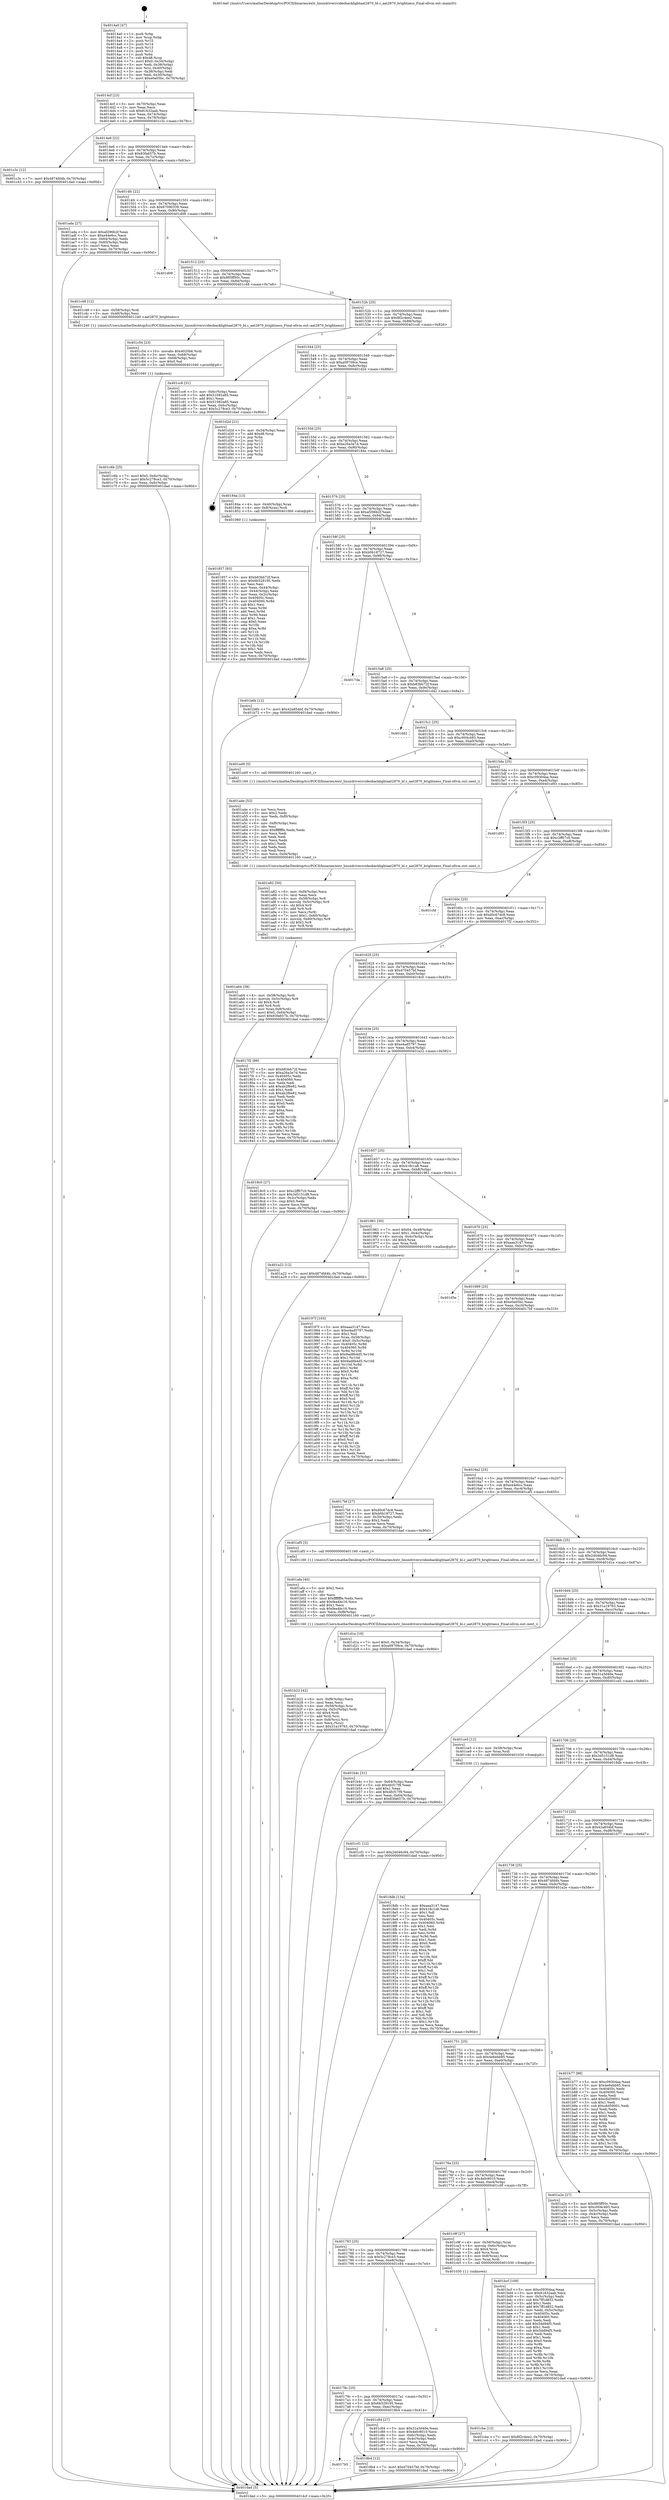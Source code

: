 digraph "0x4014a0" {
  label = "0x4014a0 (/mnt/c/Users/mathe/Desktop/tcc/POCII/binaries/extr_linuxdriversvideobacklightaat2870_bl.c_aat2870_brightness_Final-ollvm.out::main(0))"
  labelloc = "t"
  node[shape=record]

  Entry [label="",width=0.3,height=0.3,shape=circle,fillcolor=black,style=filled]
  "0x4014cf" [label="{
     0x4014cf [23]\l
     | [instrs]\l
     &nbsp;&nbsp;0x4014cf \<+3\>: mov -0x70(%rbp),%eax\l
     &nbsp;&nbsp;0x4014d2 \<+2\>: mov %eax,%ecx\l
     &nbsp;&nbsp;0x4014d4 \<+6\>: sub $0x81632aab,%ecx\l
     &nbsp;&nbsp;0x4014da \<+3\>: mov %eax,-0x74(%rbp)\l
     &nbsp;&nbsp;0x4014dd \<+3\>: mov %ecx,-0x78(%rbp)\l
     &nbsp;&nbsp;0x4014e0 \<+6\>: je 0000000000401c3c \<main+0x79c\>\l
  }"]
  "0x401c3c" [label="{
     0x401c3c [12]\l
     | [instrs]\l
     &nbsp;&nbsp;0x401c3c \<+7\>: movl $0x4874fd4b,-0x70(%rbp)\l
     &nbsp;&nbsp;0x401c43 \<+5\>: jmp 0000000000401dad \<main+0x90d\>\l
  }"]
  "0x4014e6" [label="{
     0x4014e6 [22]\l
     | [instrs]\l
     &nbsp;&nbsp;0x4014e6 \<+5\>: jmp 00000000004014eb \<main+0x4b\>\l
     &nbsp;&nbsp;0x4014eb \<+3\>: mov -0x74(%rbp),%eax\l
     &nbsp;&nbsp;0x4014ee \<+5\>: sub $0x83fa657b,%eax\l
     &nbsp;&nbsp;0x4014f3 \<+3\>: mov %eax,-0x7c(%rbp)\l
     &nbsp;&nbsp;0x4014f6 \<+6\>: je 0000000000401ada \<main+0x63a\>\l
  }"]
  Exit [label="",width=0.3,height=0.3,shape=circle,fillcolor=black,style=filled,peripheries=2]
  "0x401ada" [label="{
     0x401ada [27]\l
     | [instrs]\l
     &nbsp;&nbsp;0x401ada \<+5\>: mov $0xaf296b2f,%eax\l
     &nbsp;&nbsp;0x401adf \<+5\>: mov $0xe44e6cc,%ecx\l
     &nbsp;&nbsp;0x401ae4 \<+3\>: mov -0x64(%rbp),%edx\l
     &nbsp;&nbsp;0x401ae7 \<+3\>: cmp -0x60(%rbp),%edx\l
     &nbsp;&nbsp;0x401aea \<+3\>: cmovl %ecx,%eax\l
     &nbsp;&nbsp;0x401aed \<+3\>: mov %eax,-0x70(%rbp)\l
     &nbsp;&nbsp;0x401af0 \<+5\>: jmp 0000000000401dad \<main+0x90d\>\l
  }"]
  "0x4014fc" [label="{
     0x4014fc [22]\l
     | [instrs]\l
     &nbsp;&nbsp;0x4014fc \<+5\>: jmp 0000000000401501 \<main+0x61\>\l
     &nbsp;&nbsp;0x401501 \<+3\>: mov -0x74(%rbp),%eax\l
     &nbsp;&nbsp;0x401504 \<+5\>: sub $0x87090339,%eax\l
     &nbsp;&nbsp;0x401509 \<+3\>: mov %eax,-0x80(%rbp)\l
     &nbsp;&nbsp;0x40150c \<+6\>: je 0000000000401d09 \<main+0x869\>\l
  }"]
  "0x401cf1" [label="{
     0x401cf1 [12]\l
     | [instrs]\l
     &nbsp;&nbsp;0x401cf1 \<+7\>: movl $0x24046c94,-0x70(%rbp)\l
     &nbsp;&nbsp;0x401cf8 \<+5\>: jmp 0000000000401dad \<main+0x90d\>\l
  }"]
  "0x401d09" [label="{
     0x401d09\l
  }", style=dashed]
  "0x401512" [label="{
     0x401512 [25]\l
     | [instrs]\l
     &nbsp;&nbsp;0x401512 \<+5\>: jmp 0000000000401517 \<main+0x77\>\l
     &nbsp;&nbsp;0x401517 \<+3\>: mov -0x74(%rbp),%eax\l
     &nbsp;&nbsp;0x40151a \<+5\>: sub $0x885ff50c,%eax\l
     &nbsp;&nbsp;0x40151f \<+6\>: mov %eax,-0x84(%rbp)\l
     &nbsp;&nbsp;0x401525 \<+6\>: je 0000000000401c48 \<main+0x7a8\>\l
  }"]
  "0x401cba" [label="{
     0x401cba [12]\l
     | [instrs]\l
     &nbsp;&nbsp;0x401cba \<+7\>: movl $0x8f2c4ee2,-0x70(%rbp)\l
     &nbsp;&nbsp;0x401cc1 \<+5\>: jmp 0000000000401dad \<main+0x90d\>\l
  }"]
  "0x401c48" [label="{
     0x401c48 [12]\l
     | [instrs]\l
     &nbsp;&nbsp;0x401c48 \<+4\>: mov -0x58(%rbp),%rdi\l
     &nbsp;&nbsp;0x401c4c \<+3\>: mov -0x48(%rbp),%esi\l
     &nbsp;&nbsp;0x401c4f \<+5\>: call 0000000000401240 \<aat2870_brightness\>\l
     | [calls]\l
     &nbsp;&nbsp;0x401240 \{1\} (/mnt/c/Users/mathe/Desktop/tcc/POCII/binaries/extr_linuxdriversvideobacklightaat2870_bl.c_aat2870_brightness_Final-ollvm.out::aat2870_brightness)\l
  }"]
  "0x40152b" [label="{
     0x40152b [25]\l
     | [instrs]\l
     &nbsp;&nbsp;0x40152b \<+5\>: jmp 0000000000401530 \<main+0x90\>\l
     &nbsp;&nbsp;0x401530 \<+3\>: mov -0x74(%rbp),%eax\l
     &nbsp;&nbsp;0x401533 \<+5\>: sub $0x8f2c4ee2,%eax\l
     &nbsp;&nbsp;0x401538 \<+6\>: mov %eax,-0x88(%rbp)\l
     &nbsp;&nbsp;0x40153e \<+6\>: je 0000000000401cc6 \<main+0x826\>\l
  }"]
  "0x401c6b" [label="{
     0x401c6b [25]\l
     | [instrs]\l
     &nbsp;&nbsp;0x401c6b \<+7\>: movl $0x0,-0x6c(%rbp)\l
     &nbsp;&nbsp;0x401c72 \<+7\>: movl $0x5c278ce3,-0x70(%rbp)\l
     &nbsp;&nbsp;0x401c79 \<+6\>: mov %eax,-0xfc(%rbp)\l
     &nbsp;&nbsp;0x401c7f \<+5\>: jmp 0000000000401dad \<main+0x90d\>\l
  }"]
  "0x401cc6" [label="{
     0x401cc6 [31]\l
     | [instrs]\l
     &nbsp;&nbsp;0x401cc6 \<+3\>: mov -0x6c(%rbp),%eax\l
     &nbsp;&nbsp;0x401cc9 \<+5\>: add $0x51082a85,%eax\l
     &nbsp;&nbsp;0x401cce \<+3\>: add $0x1,%eax\l
     &nbsp;&nbsp;0x401cd1 \<+5\>: sub $0x51082a85,%eax\l
     &nbsp;&nbsp;0x401cd6 \<+3\>: mov %eax,-0x6c(%rbp)\l
     &nbsp;&nbsp;0x401cd9 \<+7\>: movl $0x5c278ce3,-0x70(%rbp)\l
     &nbsp;&nbsp;0x401ce0 \<+5\>: jmp 0000000000401dad \<main+0x90d\>\l
  }"]
  "0x401544" [label="{
     0x401544 [25]\l
     | [instrs]\l
     &nbsp;&nbsp;0x401544 \<+5\>: jmp 0000000000401549 \<main+0xa9\>\l
     &nbsp;&nbsp;0x401549 \<+3\>: mov -0x74(%rbp),%eax\l
     &nbsp;&nbsp;0x40154c \<+5\>: sub $0xa09709ce,%eax\l
     &nbsp;&nbsp;0x401551 \<+6\>: mov %eax,-0x8c(%rbp)\l
     &nbsp;&nbsp;0x401557 \<+6\>: je 0000000000401d2d \<main+0x88d\>\l
  }"]
  "0x401c54" [label="{
     0x401c54 [23]\l
     | [instrs]\l
     &nbsp;&nbsp;0x401c54 \<+10\>: movabs $0x4020b6,%rdi\l
     &nbsp;&nbsp;0x401c5e \<+3\>: mov %eax,-0x68(%rbp)\l
     &nbsp;&nbsp;0x401c61 \<+3\>: mov -0x68(%rbp),%esi\l
     &nbsp;&nbsp;0x401c64 \<+2\>: mov $0x0,%al\l
     &nbsp;&nbsp;0x401c66 \<+5\>: call 0000000000401040 \<printf@plt\>\l
     | [calls]\l
     &nbsp;&nbsp;0x401040 \{1\} (unknown)\l
  }"]
  "0x401d2d" [label="{
     0x401d2d [21]\l
     | [instrs]\l
     &nbsp;&nbsp;0x401d2d \<+3\>: mov -0x34(%rbp),%eax\l
     &nbsp;&nbsp;0x401d30 \<+7\>: add $0xd8,%rsp\l
     &nbsp;&nbsp;0x401d37 \<+1\>: pop %rbx\l
     &nbsp;&nbsp;0x401d38 \<+2\>: pop %r12\l
     &nbsp;&nbsp;0x401d3a \<+2\>: pop %r13\l
     &nbsp;&nbsp;0x401d3c \<+2\>: pop %r14\l
     &nbsp;&nbsp;0x401d3e \<+2\>: pop %r15\l
     &nbsp;&nbsp;0x401d40 \<+1\>: pop %rbp\l
     &nbsp;&nbsp;0x401d41 \<+1\>: ret\l
  }"]
  "0x40155d" [label="{
     0x40155d [25]\l
     | [instrs]\l
     &nbsp;&nbsp;0x40155d \<+5\>: jmp 0000000000401562 \<main+0xc2\>\l
     &nbsp;&nbsp;0x401562 \<+3\>: mov -0x74(%rbp),%eax\l
     &nbsp;&nbsp;0x401565 \<+5\>: sub $0xa26a3e7d,%eax\l
     &nbsp;&nbsp;0x40156a \<+6\>: mov %eax,-0x90(%rbp)\l
     &nbsp;&nbsp;0x401570 \<+6\>: je 000000000040184a \<main+0x3aa\>\l
  }"]
  "0x401b22" [label="{
     0x401b22 [42]\l
     | [instrs]\l
     &nbsp;&nbsp;0x401b22 \<+6\>: mov -0xf8(%rbp),%ecx\l
     &nbsp;&nbsp;0x401b28 \<+3\>: imul %eax,%ecx\l
     &nbsp;&nbsp;0x401b2b \<+4\>: mov -0x58(%rbp),%rsi\l
     &nbsp;&nbsp;0x401b2f \<+4\>: movslq -0x5c(%rbp),%rdi\l
     &nbsp;&nbsp;0x401b33 \<+4\>: shl $0x4,%rdi\l
     &nbsp;&nbsp;0x401b37 \<+3\>: add %rdi,%rsi\l
     &nbsp;&nbsp;0x401b3a \<+4\>: mov 0x8(%rsi),%rsi\l
     &nbsp;&nbsp;0x401b3e \<+2\>: mov %ecx,(%rsi)\l
     &nbsp;&nbsp;0x401b40 \<+7\>: movl $0x31a19763,-0x70(%rbp)\l
     &nbsp;&nbsp;0x401b47 \<+5\>: jmp 0000000000401dad \<main+0x90d\>\l
  }"]
  "0x40184a" [label="{
     0x40184a [13]\l
     | [instrs]\l
     &nbsp;&nbsp;0x40184a \<+4\>: mov -0x40(%rbp),%rax\l
     &nbsp;&nbsp;0x40184e \<+4\>: mov 0x8(%rax),%rdi\l
     &nbsp;&nbsp;0x401852 \<+5\>: call 0000000000401060 \<atoi@plt\>\l
     | [calls]\l
     &nbsp;&nbsp;0x401060 \{1\} (unknown)\l
  }"]
  "0x401576" [label="{
     0x401576 [25]\l
     | [instrs]\l
     &nbsp;&nbsp;0x401576 \<+5\>: jmp 000000000040157b \<main+0xdb\>\l
     &nbsp;&nbsp;0x40157b \<+3\>: mov -0x74(%rbp),%eax\l
     &nbsp;&nbsp;0x40157e \<+5\>: sub $0xaf296b2f,%eax\l
     &nbsp;&nbsp;0x401583 \<+6\>: mov %eax,-0x94(%rbp)\l
     &nbsp;&nbsp;0x401589 \<+6\>: je 0000000000401b6b \<main+0x6cb\>\l
  }"]
  "0x401afa" [label="{
     0x401afa [40]\l
     | [instrs]\l
     &nbsp;&nbsp;0x401afa \<+5\>: mov $0x2,%ecx\l
     &nbsp;&nbsp;0x401aff \<+1\>: cltd\l
     &nbsp;&nbsp;0x401b00 \<+2\>: idiv %ecx\l
     &nbsp;&nbsp;0x401b02 \<+6\>: imul $0xfffffffe,%edx,%ecx\l
     &nbsp;&nbsp;0x401b08 \<+6\>: add $0xfea4bc16,%ecx\l
     &nbsp;&nbsp;0x401b0e \<+3\>: add $0x1,%ecx\l
     &nbsp;&nbsp;0x401b11 \<+6\>: sub $0xfea4bc16,%ecx\l
     &nbsp;&nbsp;0x401b17 \<+6\>: mov %ecx,-0xf8(%rbp)\l
     &nbsp;&nbsp;0x401b1d \<+5\>: call 0000000000401160 \<next_i\>\l
     | [calls]\l
     &nbsp;&nbsp;0x401160 \{1\} (/mnt/c/Users/mathe/Desktop/tcc/POCII/binaries/extr_linuxdriversvideobacklightaat2870_bl.c_aat2870_brightness_Final-ollvm.out::next_i)\l
  }"]
  "0x401b6b" [label="{
     0x401b6b [12]\l
     | [instrs]\l
     &nbsp;&nbsp;0x401b6b \<+7\>: movl $0x42a854bf,-0x70(%rbp)\l
     &nbsp;&nbsp;0x401b72 \<+5\>: jmp 0000000000401dad \<main+0x90d\>\l
  }"]
  "0x40158f" [label="{
     0x40158f [25]\l
     | [instrs]\l
     &nbsp;&nbsp;0x40158f \<+5\>: jmp 0000000000401594 \<main+0xf4\>\l
     &nbsp;&nbsp;0x401594 \<+3\>: mov -0x74(%rbp),%eax\l
     &nbsp;&nbsp;0x401597 \<+5\>: sub $0xb0b18727,%eax\l
     &nbsp;&nbsp;0x40159c \<+6\>: mov %eax,-0x98(%rbp)\l
     &nbsp;&nbsp;0x4015a2 \<+6\>: je 00000000004017da \<main+0x33a\>\l
  }"]
  "0x401ab4" [label="{
     0x401ab4 [38]\l
     | [instrs]\l
     &nbsp;&nbsp;0x401ab4 \<+4\>: mov -0x58(%rbp),%rdi\l
     &nbsp;&nbsp;0x401ab8 \<+4\>: movslq -0x5c(%rbp),%r8\l
     &nbsp;&nbsp;0x401abc \<+4\>: shl $0x4,%r8\l
     &nbsp;&nbsp;0x401ac0 \<+3\>: add %r8,%rdi\l
     &nbsp;&nbsp;0x401ac3 \<+4\>: mov %rax,0x8(%rdi)\l
     &nbsp;&nbsp;0x401ac7 \<+7\>: movl $0x0,-0x64(%rbp)\l
     &nbsp;&nbsp;0x401ace \<+7\>: movl $0x83fa657b,-0x70(%rbp)\l
     &nbsp;&nbsp;0x401ad5 \<+5\>: jmp 0000000000401dad \<main+0x90d\>\l
  }"]
  "0x4017da" [label="{
     0x4017da\l
  }", style=dashed]
  "0x4015a8" [label="{
     0x4015a8 [25]\l
     | [instrs]\l
     &nbsp;&nbsp;0x4015a8 \<+5\>: jmp 00000000004015ad \<main+0x10d\>\l
     &nbsp;&nbsp;0x4015ad \<+3\>: mov -0x74(%rbp),%eax\l
     &nbsp;&nbsp;0x4015b0 \<+5\>: sub $0xb83bb72f,%eax\l
     &nbsp;&nbsp;0x4015b5 \<+6\>: mov %eax,-0x9c(%rbp)\l
     &nbsp;&nbsp;0x4015bb \<+6\>: je 0000000000401d42 \<main+0x8a2\>\l
  }"]
  "0x401a82" [label="{
     0x401a82 [50]\l
     | [instrs]\l
     &nbsp;&nbsp;0x401a82 \<+6\>: mov -0xf4(%rbp),%ecx\l
     &nbsp;&nbsp;0x401a88 \<+3\>: imul %eax,%ecx\l
     &nbsp;&nbsp;0x401a8b \<+4\>: mov -0x58(%rbp),%r8\l
     &nbsp;&nbsp;0x401a8f \<+4\>: movslq -0x5c(%rbp),%r9\l
     &nbsp;&nbsp;0x401a93 \<+4\>: shl $0x4,%r9\l
     &nbsp;&nbsp;0x401a97 \<+3\>: add %r9,%r8\l
     &nbsp;&nbsp;0x401a9a \<+3\>: mov %ecx,(%r8)\l
     &nbsp;&nbsp;0x401a9d \<+7\>: movl $0x1,-0x60(%rbp)\l
     &nbsp;&nbsp;0x401aa4 \<+4\>: movslq -0x60(%rbp),%r8\l
     &nbsp;&nbsp;0x401aa8 \<+4\>: shl $0x2,%r8\l
     &nbsp;&nbsp;0x401aac \<+3\>: mov %r8,%rdi\l
     &nbsp;&nbsp;0x401aaf \<+5\>: call 0000000000401050 \<malloc@plt\>\l
     | [calls]\l
     &nbsp;&nbsp;0x401050 \{1\} (unknown)\l
  }"]
  "0x401d42" [label="{
     0x401d42\l
  }", style=dashed]
  "0x4015c1" [label="{
     0x4015c1 [25]\l
     | [instrs]\l
     &nbsp;&nbsp;0x4015c1 \<+5\>: jmp 00000000004015c6 \<main+0x126\>\l
     &nbsp;&nbsp;0x4015c6 \<+3\>: mov -0x74(%rbp),%eax\l
     &nbsp;&nbsp;0x4015c9 \<+5\>: sub $0xc004c493,%eax\l
     &nbsp;&nbsp;0x4015ce \<+6\>: mov %eax,-0xa0(%rbp)\l
     &nbsp;&nbsp;0x4015d4 \<+6\>: je 0000000000401a49 \<main+0x5a9\>\l
  }"]
  "0x401a4e" [label="{
     0x401a4e [52]\l
     | [instrs]\l
     &nbsp;&nbsp;0x401a4e \<+2\>: xor %ecx,%ecx\l
     &nbsp;&nbsp;0x401a50 \<+5\>: mov $0x2,%edx\l
     &nbsp;&nbsp;0x401a55 \<+6\>: mov %edx,-0xf0(%rbp)\l
     &nbsp;&nbsp;0x401a5b \<+1\>: cltd\l
     &nbsp;&nbsp;0x401a5c \<+6\>: mov -0xf0(%rbp),%esi\l
     &nbsp;&nbsp;0x401a62 \<+2\>: idiv %esi\l
     &nbsp;&nbsp;0x401a64 \<+6\>: imul $0xfffffffe,%edx,%edx\l
     &nbsp;&nbsp;0x401a6a \<+2\>: mov %ecx,%edi\l
     &nbsp;&nbsp;0x401a6c \<+2\>: sub %edx,%edi\l
     &nbsp;&nbsp;0x401a6e \<+2\>: mov %ecx,%edx\l
     &nbsp;&nbsp;0x401a70 \<+3\>: sub $0x1,%edx\l
     &nbsp;&nbsp;0x401a73 \<+2\>: add %edx,%edi\l
     &nbsp;&nbsp;0x401a75 \<+2\>: sub %edi,%ecx\l
     &nbsp;&nbsp;0x401a77 \<+6\>: mov %ecx,-0xf4(%rbp)\l
     &nbsp;&nbsp;0x401a7d \<+5\>: call 0000000000401160 \<next_i\>\l
     | [calls]\l
     &nbsp;&nbsp;0x401160 \{1\} (/mnt/c/Users/mathe/Desktop/tcc/POCII/binaries/extr_linuxdriversvideobacklightaat2870_bl.c_aat2870_brightness_Final-ollvm.out::next_i)\l
  }"]
  "0x401a49" [label="{
     0x401a49 [5]\l
     | [instrs]\l
     &nbsp;&nbsp;0x401a49 \<+5\>: call 0000000000401160 \<next_i\>\l
     | [calls]\l
     &nbsp;&nbsp;0x401160 \{1\} (/mnt/c/Users/mathe/Desktop/tcc/POCII/binaries/extr_linuxdriversvideobacklightaat2870_bl.c_aat2870_brightness_Final-ollvm.out::next_i)\l
  }"]
  "0x4015da" [label="{
     0x4015da [25]\l
     | [instrs]\l
     &nbsp;&nbsp;0x4015da \<+5\>: jmp 00000000004015df \<main+0x13f\>\l
     &nbsp;&nbsp;0x4015df \<+3\>: mov -0x74(%rbp),%eax\l
     &nbsp;&nbsp;0x4015e2 \<+5\>: sub $0xc09304aa,%eax\l
     &nbsp;&nbsp;0x4015e7 \<+6\>: mov %eax,-0xa4(%rbp)\l
     &nbsp;&nbsp;0x4015ed \<+6\>: je 0000000000401d93 \<main+0x8f3\>\l
  }"]
  "0x40197f" [label="{
     0x40197f [163]\l
     | [instrs]\l
     &nbsp;&nbsp;0x40197f \<+5\>: mov $0xaaa3147,%ecx\l
     &nbsp;&nbsp;0x401984 \<+5\>: mov $0xe4ad5797,%edx\l
     &nbsp;&nbsp;0x401989 \<+3\>: mov $0x1,%sil\l
     &nbsp;&nbsp;0x40198c \<+4\>: mov %rax,-0x58(%rbp)\l
     &nbsp;&nbsp;0x401990 \<+7\>: movl $0x0,-0x5c(%rbp)\l
     &nbsp;&nbsp;0x401997 \<+8\>: mov 0x40405c,%r8d\l
     &nbsp;&nbsp;0x40199f \<+8\>: mov 0x404060,%r9d\l
     &nbsp;&nbsp;0x4019a7 \<+3\>: mov %r8d,%r10d\l
     &nbsp;&nbsp;0x4019aa \<+7\>: sub $0x9ad8b4d5,%r10d\l
     &nbsp;&nbsp;0x4019b1 \<+4\>: sub $0x1,%r10d\l
     &nbsp;&nbsp;0x4019b5 \<+7\>: add $0x9ad8b4d5,%r10d\l
     &nbsp;&nbsp;0x4019bc \<+4\>: imul %r10d,%r8d\l
     &nbsp;&nbsp;0x4019c0 \<+4\>: and $0x1,%r8d\l
     &nbsp;&nbsp;0x4019c4 \<+4\>: cmp $0x0,%r8d\l
     &nbsp;&nbsp;0x4019c8 \<+4\>: sete %r11b\l
     &nbsp;&nbsp;0x4019cc \<+4\>: cmp $0xa,%r9d\l
     &nbsp;&nbsp;0x4019d0 \<+3\>: setl %bl\l
     &nbsp;&nbsp;0x4019d3 \<+3\>: mov %r11b,%r14b\l
     &nbsp;&nbsp;0x4019d6 \<+4\>: xor $0xff,%r14b\l
     &nbsp;&nbsp;0x4019da \<+3\>: mov %bl,%r15b\l
     &nbsp;&nbsp;0x4019dd \<+4\>: xor $0xff,%r15b\l
     &nbsp;&nbsp;0x4019e1 \<+4\>: xor $0x0,%sil\l
     &nbsp;&nbsp;0x4019e5 \<+3\>: mov %r14b,%r12b\l
     &nbsp;&nbsp;0x4019e8 \<+4\>: and $0x0,%r12b\l
     &nbsp;&nbsp;0x4019ec \<+3\>: and %sil,%r11b\l
     &nbsp;&nbsp;0x4019ef \<+3\>: mov %r15b,%r13b\l
     &nbsp;&nbsp;0x4019f2 \<+4\>: and $0x0,%r13b\l
     &nbsp;&nbsp;0x4019f6 \<+3\>: and %sil,%bl\l
     &nbsp;&nbsp;0x4019f9 \<+3\>: or %r11b,%r12b\l
     &nbsp;&nbsp;0x4019fc \<+3\>: or %bl,%r13b\l
     &nbsp;&nbsp;0x4019ff \<+3\>: xor %r13b,%r12b\l
     &nbsp;&nbsp;0x401a02 \<+3\>: or %r15b,%r14b\l
     &nbsp;&nbsp;0x401a05 \<+4\>: xor $0xff,%r14b\l
     &nbsp;&nbsp;0x401a09 \<+4\>: or $0x0,%sil\l
     &nbsp;&nbsp;0x401a0d \<+3\>: and %sil,%r14b\l
     &nbsp;&nbsp;0x401a10 \<+3\>: or %r14b,%r12b\l
     &nbsp;&nbsp;0x401a13 \<+4\>: test $0x1,%r12b\l
     &nbsp;&nbsp;0x401a17 \<+3\>: cmovne %edx,%ecx\l
     &nbsp;&nbsp;0x401a1a \<+3\>: mov %ecx,-0x70(%rbp)\l
     &nbsp;&nbsp;0x401a1d \<+5\>: jmp 0000000000401dad \<main+0x90d\>\l
  }"]
  "0x401d93" [label="{
     0x401d93\l
  }", style=dashed]
  "0x4015f3" [label="{
     0x4015f3 [25]\l
     | [instrs]\l
     &nbsp;&nbsp;0x4015f3 \<+5\>: jmp 00000000004015f8 \<main+0x158\>\l
     &nbsp;&nbsp;0x4015f8 \<+3\>: mov -0x74(%rbp),%eax\l
     &nbsp;&nbsp;0x4015fb \<+5\>: sub $0xc2ff07c0,%eax\l
     &nbsp;&nbsp;0x401600 \<+6\>: mov %eax,-0xa8(%rbp)\l
     &nbsp;&nbsp;0x401606 \<+6\>: je 0000000000401cfd \<main+0x85d\>\l
  }"]
  "0x4017b5" [label="{
     0x4017b5\l
  }", style=dashed]
  "0x401cfd" [label="{
     0x401cfd\l
  }", style=dashed]
  "0x40160c" [label="{
     0x40160c [25]\l
     | [instrs]\l
     &nbsp;&nbsp;0x40160c \<+5\>: jmp 0000000000401611 \<main+0x171\>\l
     &nbsp;&nbsp;0x401611 \<+3\>: mov -0x74(%rbp),%eax\l
     &nbsp;&nbsp;0x401614 \<+5\>: sub $0xd0c67dc8,%eax\l
     &nbsp;&nbsp;0x401619 \<+6\>: mov %eax,-0xac(%rbp)\l
     &nbsp;&nbsp;0x40161f \<+6\>: je 00000000004017f2 \<main+0x352\>\l
  }"]
  "0x4018b4" [label="{
     0x4018b4 [12]\l
     | [instrs]\l
     &nbsp;&nbsp;0x4018b4 \<+7\>: movl $0xd70457bf,-0x70(%rbp)\l
     &nbsp;&nbsp;0x4018bb \<+5\>: jmp 0000000000401dad \<main+0x90d\>\l
  }"]
  "0x4017f2" [label="{
     0x4017f2 [88]\l
     | [instrs]\l
     &nbsp;&nbsp;0x4017f2 \<+5\>: mov $0xb83bb72f,%eax\l
     &nbsp;&nbsp;0x4017f7 \<+5\>: mov $0xa26a3e7d,%ecx\l
     &nbsp;&nbsp;0x4017fc \<+7\>: mov 0x40405c,%edx\l
     &nbsp;&nbsp;0x401803 \<+7\>: mov 0x404060,%esi\l
     &nbsp;&nbsp;0x40180a \<+2\>: mov %edx,%edi\l
     &nbsp;&nbsp;0x40180c \<+6\>: add $0xab2f6e82,%edi\l
     &nbsp;&nbsp;0x401812 \<+3\>: sub $0x1,%edi\l
     &nbsp;&nbsp;0x401815 \<+6\>: sub $0xab2f6e82,%edi\l
     &nbsp;&nbsp;0x40181b \<+3\>: imul %edi,%edx\l
     &nbsp;&nbsp;0x40181e \<+3\>: and $0x1,%edx\l
     &nbsp;&nbsp;0x401821 \<+3\>: cmp $0x0,%edx\l
     &nbsp;&nbsp;0x401824 \<+4\>: sete %r8b\l
     &nbsp;&nbsp;0x401828 \<+3\>: cmp $0xa,%esi\l
     &nbsp;&nbsp;0x40182b \<+4\>: setl %r9b\l
     &nbsp;&nbsp;0x40182f \<+3\>: mov %r8b,%r10b\l
     &nbsp;&nbsp;0x401832 \<+3\>: and %r9b,%r10b\l
     &nbsp;&nbsp;0x401835 \<+3\>: xor %r9b,%r8b\l
     &nbsp;&nbsp;0x401838 \<+3\>: or %r8b,%r10b\l
     &nbsp;&nbsp;0x40183b \<+4\>: test $0x1,%r10b\l
     &nbsp;&nbsp;0x40183f \<+3\>: cmovne %ecx,%eax\l
     &nbsp;&nbsp;0x401842 \<+3\>: mov %eax,-0x70(%rbp)\l
     &nbsp;&nbsp;0x401845 \<+5\>: jmp 0000000000401dad \<main+0x90d\>\l
  }"]
  "0x401625" [label="{
     0x401625 [25]\l
     | [instrs]\l
     &nbsp;&nbsp;0x401625 \<+5\>: jmp 000000000040162a \<main+0x18a\>\l
     &nbsp;&nbsp;0x40162a \<+3\>: mov -0x74(%rbp),%eax\l
     &nbsp;&nbsp;0x40162d \<+5\>: sub $0xd70457bf,%eax\l
     &nbsp;&nbsp;0x401632 \<+6\>: mov %eax,-0xb0(%rbp)\l
     &nbsp;&nbsp;0x401638 \<+6\>: je 00000000004018c0 \<main+0x420\>\l
  }"]
  "0x40179c" [label="{
     0x40179c [25]\l
     | [instrs]\l
     &nbsp;&nbsp;0x40179c \<+5\>: jmp 00000000004017a1 \<main+0x301\>\l
     &nbsp;&nbsp;0x4017a1 \<+3\>: mov -0x74(%rbp),%eax\l
     &nbsp;&nbsp;0x4017a4 \<+5\>: sub $0x6b529195,%eax\l
     &nbsp;&nbsp;0x4017a9 \<+6\>: mov %eax,-0xec(%rbp)\l
     &nbsp;&nbsp;0x4017af \<+6\>: je 00000000004018b4 \<main+0x414\>\l
  }"]
  "0x4018c0" [label="{
     0x4018c0 [27]\l
     | [instrs]\l
     &nbsp;&nbsp;0x4018c0 \<+5\>: mov $0xc2ff07c0,%eax\l
     &nbsp;&nbsp;0x4018c5 \<+5\>: mov $0x3d5151d8,%ecx\l
     &nbsp;&nbsp;0x4018ca \<+3\>: mov -0x2c(%rbp),%edx\l
     &nbsp;&nbsp;0x4018cd \<+3\>: cmp $0x0,%edx\l
     &nbsp;&nbsp;0x4018d0 \<+3\>: cmove %ecx,%eax\l
     &nbsp;&nbsp;0x4018d3 \<+3\>: mov %eax,-0x70(%rbp)\l
     &nbsp;&nbsp;0x4018d6 \<+5\>: jmp 0000000000401dad \<main+0x90d\>\l
  }"]
  "0x40163e" [label="{
     0x40163e [25]\l
     | [instrs]\l
     &nbsp;&nbsp;0x40163e \<+5\>: jmp 0000000000401643 \<main+0x1a3\>\l
     &nbsp;&nbsp;0x401643 \<+3\>: mov -0x74(%rbp),%eax\l
     &nbsp;&nbsp;0x401646 \<+5\>: sub $0xe4ad5797,%eax\l
     &nbsp;&nbsp;0x40164b \<+6\>: mov %eax,-0xb4(%rbp)\l
     &nbsp;&nbsp;0x401651 \<+6\>: je 0000000000401a22 \<main+0x582\>\l
  }"]
  "0x401c84" [label="{
     0x401c84 [27]\l
     | [instrs]\l
     &nbsp;&nbsp;0x401c84 \<+5\>: mov $0x31a3d40e,%eax\l
     &nbsp;&nbsp;0x401c89 \<+5\>: mov $0x4efc9010,%ecx\l
     &nbsp;&nbsp;0x401c8e \<+3\>: mov -0x6c(%rbp),%edx\l
     &nbsp;&nbsp;0x401c91 \<+3\>: cmp -0x4c(%rbp),%edx\l
     &nbsp;&nbsp;0x401c94 \<+3\>: cmovl %ecx,%eax\l
     &nbsp;&nbsp;0x401c97 \<+3\>: mov %eax,-0x70(%rbp)\l
     &nbsp;&nbsp;0x401c9a \<+5\>: jmp 0000000000401dad \<main+0x90d\>\l
  }"]
  "0x401a22" [label="{
     0x401a22 [12]\l
     | [instrs]\l
     &nbsp;&nbsp;0x401a22 \<+7\>: movl $0x4874fd4b,-0x70(%rbp)\l
     &nbsp;&nbsp;0x401a29 \<+5\>: jmp 0000000000401dad \<main+0x90d\>\l
  }"]
  "0x401657" [label="{
     0x401657 [25]\l
     | [instrs]\l
     &nbsp;&nbsp;0x401657 \<+5\>: jmp 000000000040165c \<main+0x1bc\>\l
     &nbsp;&nbsp;0x40165c \<+3\>: mov -0x74(%rbp),%eax\l
     &nbsp;&nbsp;0x40165f \<+5\>: sub $0x418c1a8,%eax\l
     &nbsp;&nbsp;0x401664 \<+6\>: mov %eax,-0xb8(%rbp)\l
     &nbsp;&nbsp;0x40166a \<+6\>: je 0000000000401961 \<main+0x4c1\>\l
  }"]
  "0x401783" [label="{
     0x401783 [25]\l
     | [instrs]\l
     &nbsp;&nbsp;0x401783 \<+5\>: jmp 0000000000401788 \<main+0x2e8\>\l
     &nbsp;&nbsp;0x401788 \<+3\>: mov -0x74(%rbp),%eax\l
     &nbsp;&nbsp;0x40178b \<+5\>: sub $0x5c278ce3,%eax\l
     &nbsp;&nbsp;0x401790 \<+6\>: mov %eax,-0xe8(%rbp)\l
     &nbsp;&nbsp;0x401796 \<+6\>: je 0000000000401c84 \<main+0x7e4\>\l
  }"]
  "0x401961" [label="{
     0x401961 [30]\l
     | [instrs]\l
     &nbsp;&nbsp;0x401961 \<+7\>: movl $0x64,-0x48(%rbp)\l
     &nbsp;&nbsp;0x401968 \<+7\>: movl $0x1,-0x4c(%rbp)\l
     &nbsp;&nbsp;0x40196f \<+4\>: movslq -0x4c(%rbp),%rax\l
     &nbsp;&nbsp;0x401973 \<+4\>: shl $0x4,%rax\l
     &nbsp;&nbsp;0x401977 \<+3\>: mov %rax,%rdi\l
     &nbsp;&nbsp;0x40197a \<+5\>: call 0000000000401050 \<malloc@plt\>\l
     | [calls]\l
     &nbsp;&nbsp;0x401050 \{1\} (unknown)\l
  }"]
  "0x401670" [label="{
     0x401670 [25]\l
     | [instrs]\l
     &nbsp;&nbsp;0x401670 \<+5\>: jmp 0000000000401675 \<main+0x1d5\>\l
     &nbsp;&nbsp;0x401675 \<+3\>: mov -0x74(%rbp),%eax\l
     &nbsp;&nbsp;0x401678 \<+5\>: sub $0xaaa3147,%eax\l
     &nbsp;&nbsp;0x40167d \<+6\>: mov %eax,-0xbc(%rbp)\l
     &nbsp;&nbsp;0x401683 \<+6\>: je 0000000000401d5e \<main+0x8be\>\l
  }"]
  "0x401c9f" [label="{
     0x401c9f [27]\l
     | [instrs]\l
     &nbsp;&nbsp;0x401c9f \<+4\>: mov -0x58(%rbp),%rax\l
     &nbsp;&nbsp;0x401ca3 \<+4\>: movslq -0x6c(%rbp),%rcx\l
     &nbsp;&nbsp;0x401ca7 \<+4\>: shl $0x4,%rcx\l
     &nbsp;&nbsp;0x401cab \<+3\>: add %rcx,%rax\l
     &nbsp;&nbsp;0x401cae \<+4\>: mov 0x8(%rax),%rax\l
     &nbsp;&nbsp;0x401cb2 \<+3\>: mov %rax,%rdi\l
     &nbsp;&nbsp;0x401cb5 \<+5\>: call 0000000000401030 \<free@plt\>\l
     | [calls]\l
     &nbsp;&nbsp;0x401030 \{1\} (unknown)\l
  }"]
  "0x401d5e" [label="{
     0x401d5e\l
  }", style=dashed]
  "0x401689" [label="{
     0x401689 [25]\l
     | [instrs]\l
     &nbsp;&nbsp;0x401689 \<+5\>: jmp 000000000040168e \<main+0x1ee\>\l
     &nbsp;&nbsp;0x40168e \<+3\>: mov -0x74(%rbp),%eax\l
     &nbsp;&nbsp;0x401691 \<+5\>: sub $0xe0a05bc,%eax\l
     &nbsp;&nbsp;0x401696 \<+6\>: mov %eax,-0xc0(%rbp)\l
     &nbsp;&nbsp;0x40169c \<+6\>: je 00000000004017bf \<main+0x31f\>\l
  }"]
  "0x40176a" [label="{
     0x40176a [25]\l
     | [instrs]\l
     &nbsp;&nbsp;0x40176a \<+5\>: jmp 000000000040176f \<main+0x2cf\>\l
     &nbsp;&nbsp;0x40176f \<+3\>: mov -0x74(%rbp),%eax\l
     &nbsp;&nbsp;0x401772 \<+5\>: sub $0x4efc9010,%eax\l
     &nbsp;&nbsp;0x401777 \<+6\>: mov %eax,-0xe4(%rbp)\l
     &nbsp;&nbsp;0x40177d \<+6\>: je 0000000000401c9f \<main+0x7ff\>\l
  }"]
  "0x4017bf" [label="{
     0x4017bf [27]\l
     | [instrs]\l
     &nbsp;&nbsp;0x4017bf \<+5\>: mov $0xd0c67dc8,%eax\l
     &nbsp;&nbsp;0x4017c4 \<+5\>: mov $0xb0b18727,%ecx\l
     &nbsp;&nbsp;0x4017c9 \<+3\>: mov -0x30(%rbp),%edx\l
     &nbsp;&nbsp;0x4017cc \<+3\>: cmp $0x2,%edx\l
     &nbsp;&nbsp;0x4017cf \<+3\>: cmovne %ecx,%eax\l
     &nbsp;&nbsp;0x4017d2 \<+3\>: mov %eax,-0x70(%rbp)\l
     &nbsp;&nbsp;0x4017d5 \<+5\>: jmp 0000000000401dad \<main+0x90d\>\l
  }"]
  "0x4016a2" [label="{
     0x4016a2 [25]\l
     | [instrs]\l
     &nbsp;&nbsp;0x4016a2 \<+5\>: jmp 00000000004016a7 \<main+0x207\>\l
     &nbsp;&nbsp;0x4016a7 \<+3\>: mov -0x74(%rbp),%eax\l
     &nbsp;&nbsp;0x4016aa \<+5\>: sub $0xe44e6cc,%eax\l
     &nbsp;&nbsp;0x4016af \<+6\>: mov %eax,-0xc4(%rbp)\l
     &nbsp;&nbsp;0x4016b5 \<+6\>: je 0000000000401af5 \<main+0x655\>\l
  }"]
  "0x401dad" [label="{
     0x401dad [5]\l
     | [instrs]\l
     &nbsp;&nbsp;0x401dad \<+5\>: jmp 00000000004014cf \<main+0x2f\>\l
  }"]
  "0x4014a0" [label="{
     0x4014a0 [47]\l
     | [instrs]\l
     &nbsp;&nbsp;0x4014a0 \<+1\>: push %rbp\l
     &nbsp;&nbsp;0x4014a1 \<+3\>: mov %rsp,%rbp\l
     &nbsp;&nbsp;0x4014a4 \<+2\>: push %r15\l
     &nbsp;&nbsp;0x4014a6 \<+2\>: push %r14\l
     &nbsp;&nbsp;0x4014a8 \<+2\>: push %r13\l
     &nbsp;&nbsp;0x4014aa \<+2\>: push %r12\l
     &nbsp;&nbsp;0x4014ac \<+1\>: push %rbx\l
     &nbsp;&nbsp;0x4014ad \<+7\>: sub $0xd8,%rsp\l
     &nbsp;&nbsp;0x4014b4 \<+7\>: movl $0x0,-0x34(%rbp)\l
     &nbsp;&nbsp;0x4014bb \<+3\>: mov %edi,-0x38(%rbp)\l
     &nbsp;&nbsp;0x4014be \<+4\>: mov %rsi,-0x40(%rbp)\l
     &nbsp;&nbsp;0x4014c2 \<+3\>: mov -0x38(%rbp),%edi\l
     &nbsp;&nbsp;0x4014c5 \<+3\>: mov %edi,-0x30(%rbp)\l
     &nbsp;&nbsp;0x4014c8 \<+7\>: movl $0xe0a05bc,-0x70(%rbp)\l
  }"]
  "0x401857" [label="{
     0x401857 [93]\l
     | [instrs]\l
     &nbsp;&nbsp;0x401857 \<+5\>: mov $0xb83bb72f,%ecx\l
     &nbsp;&nbsp;0x40185c \<+5\>: mov $0x6b529195,%edx\l
     &nbsp;&nbsp;0x401861 \<+2\>: xor %esi,%esi\l
     &nbsp;&nbsp;0x401863 \<+3\>: mov %eax,-0x44(%rbp)\l
     &nbsp;&nbsp;0x401866 \<+3\>: mov -0x44(%rbp),%eax\l
     &nbsp;&nbsp;0x401869 \<+3\>: mov %eax,-0x2c(%rbp)\l
     &nbsp;&nbsp;0x40186c \<+7\>: mov 0x40405c,%eax\l
     &nbsp;&nbsp;0x401873 \<+8\>: mov 0x404060,%r8d\l
     &nbsp;&nbsp;0x40187b \<+3\>: sub $0x1,%esi\l
     &nbsp;&nbsp;0x40187e \<+3\>: mov %eax,%r9d\l
     &nbsp;&nbsp;0x401881 \<+3\>: add %esi,%r9d\l
     &nbsp;&nbsp;0x401884 \<+4\>: imul %r9d,%eax\l
     &nbsp;&nbsp;0x401888 \<+3\>: and $0x1,%eax\l
     &nbsp;&nbsp;0x40188b \<+3\>: cmp $0x0,%eax\l
     &nbsp;&nbsp;0x40188e \<+4\>: sete %r10b\l
     &nbsp;&nbsp;0x401892 \<+4\>: cmp $0xa,%r8d\l
     &nbsp;&nbsp;0x401896 \<+4\>: setl %r11b\l
     &nbsp;&nbsp;0x40189a \<+3\>: mov %r10b,%bl\l
     &nbsp;&nbsp;0x40189d \<+3\>: and %r11b,%bl\l
     &nbsp;&nbsp;0x4018a0 \<+3\>: xor %r11b,%r10b\l
     &nbsp;&nbsp;0x4018a3 \<+3\>: or %r10b,%bl\l
     &nbsp;&nbsp;0x4018a6 \<+3\>: test $0x1,%bl\l
     &nbsp;&nbsp;0x4018a9 \<+3\>: cmovne %edx,%ecx\l
     &nbsp;&nbsp;0x4018ac \<+3\>: mov %ecx,-0x70(%rbp)\l
     &nbsp;&nbsp;0x4018af \<+5\>: jmp 0000000000401dad \<main+0x90d\>\l
  }"]
  "0x401bcf" [label="{
     0x401bcf [109]\l
     | [instrs]\l
     &nbsp;&nbsp;0x401bcf \<+5\>: mov $0xc09304aa,%eax\l
     &nbsp;&nbsp;0x401bd4 \<+5\>: mov $0x81632aab,%ecx\l
     &nbsp;&nbsp;0x401bd9 \<+3\>: mov -0x5c(%rbp),%edx\l
     &nbsp;&nbsp;0x401bdc \<+6\>: sub $0x7ff1d852,%edx\l
     &nbsp;&nbsp;0x401be2 \<+3\>: add $0x1,%edx\l
     &nbsp;&nbsp;0x401be5 \<+6\>: add $0x7ff1d852,%edx\l
     &nbsp;&nbsp;0x401beb \<+3\>: mov %edx,-0x5c(%rbp)\l
     &nbsp;&nbsp;0x401bee \<+7\>: mov 0x40405c,%edx\l
     &nbsp;&nbsp;0x401bf5 \<+7\>: mov 0x404060,%esi\l
     &nbsp;&nbsp;0x401bfc \<+2\>: mov %edx,%edi\l
     &nbsp;&nbsp;0x401bfe \<+6\>: add $0x5dd94f5,%edi\l
     &nbsp;&nbsp;0x401c04 \<+3\>: sub $0x1,%edi\l
     &nbsp;&nbsp;0x401c07 \<+6\>: sub $0x5dd94f5,%edi\l
     &nbsp;&nbsp;0x401c0d \<+3\>: imul %edi,%edx\l
     &nbsp;&nbsp;0x401c10 \<+3\>: and $0x1,%edx\l
     &nbsp;&nbsp;0x401c13 \<+3\>: cmp $0x0,%edx\l
     &nbsp;&nbsp;0x401c16 \<+4\>: sete %r8b\l
     &nbsp;&nbsp;0x401c1a \<+3\>: cmp $0xa,%esi\l
     &nbsp;&nbsp;0x401c1d \<+4\>: setl %r9b\l
     &nbsp;&nbsp;0x401c21 \<+3\>: mov %r8b,%r10b\l
     &nbsp;&nbsp;0x401c24 \<+3\>: and %r9b,%r10b\l
     &nbsp;&nbsp;0x401c27 \<+3\>: xor %r9b,%r8b\l
     &nbsp;&nbsp;0x401c2a \<+3\>: or %r8b,%r10b\l
     &nbsp;&nbsp;0x401c2d \<+4\>: test $0x1,%r10b\l
     &nbsp;&nbsp;0x401c31 \<+3\>: cmovne %ecx,%eax\l
     &nbsp;&nbsp;0x401c34 \<+3\>: mov %eax,-0x70(%rbp)\l
     &nbsp;&nbsp;0x401c37 \<+5\>: jmp 0000000000401dad \<main+0x90d\>\l
  }"]
  "0x401af5" [label="{
     0x401af5 [5]\l
     | [instrs]\l
     &nbsp;&nbsp;0x401af5 \<+5\>: call 0000000000401160 \<next_i\>\l
     | [calls]\l
     &nbsp;&nbsp;0x401160 \{1\} (/mnt/c/Users/mathe/Desktop/tcc/POCII/binaries/extr_linuxdriversvideobacklightaat2870_bl.c_aat2870_brightness_Final-ollvm.out::next_i)\l
  }"]
  "0x4016bb" [label="{
     0x4016bb [25]\l
     | [instrs]\l
     &nbsp;&nbsp;0x4016bb \<+5\>: jmp 00000000004016c0 \<main+0x220\>\l
     &nbsp;&nbsp;0x4016c0 \<+3\>: mov -0x74(%rbp),%eax\l
     &nbsp;&nbsp;0x4016c3 \<+5\>: sub $0x24046c94,%eax\l
     &nbsp;&nbsp;0x4016c8 \<+6\>: mov %eax,-0xc8(%rbp)\l
     &nbsp;&nbsp;0x4016ce \<+6\>: je 0000000000401d1a \<main+0x87a\>\l
  }"]
  "0x401751" [label="{
     0x401751 [25]\l
     | [instrs]\l
     &nbsp;&nbsp;0x401751 \<+5\>: jmp 0000000000401756 \<main+0x2b6\>\l
     &nbsp;&nbsp;0x401756 \<+3\>: mov -0x74(%rbp),%eax\l
     &nbsp;&nbsp;0x401759 \<+5\>: sub $0x4e6ebb95,%eax\l
     &nbsp;&nbsp;0x40175e \<+6\>: mov %eax,-0xe0(%rbp)\l
     &nbsp;&nbsp;0x401764 \<+6\>: je 0000000000401bcf \<main+0x72f\>\l
  }"]
  "0x401d1a" [label="{
     0x401d1a [19]\l
     | [instrs]\l
     &nbsp;&nbsp;0x401d1a \<+7\>: movl $0x0,-0x34(%rbp)\l
     &nbsp;&nbsp;0x401d21 \<+7\>: movl $0xa09709ce,-0x70(%rbp)\l
     &nbsp;&nbsp;0x401d28 \<+5\>: jmp 0000000000401dad \<main+0x90d\>\l
  }"]
  "0x4016d4" [label="{
     0x4016d4 [25]\l
     | [instrs]\l
     &nbsp;&nbsp;0x4016d4 \<+5\>: jmp 00000000004016d9 \<main+0x239\>\l
     &nbsp;&nbsp;0x4016d9 \<+3\>: mov -0x74(%rbp),%eax\l
     &nbsp;&nbsp;0x4016dc \<+5\>: sub $0x31a19763,%eax\l
     &nbsp;&nbsp;0x4016e1 \<+6\>: mov %eax,-0xcc(%rbp)\l
     &nbsp;&nbsp;0x4016e7 \<+6\>: je 0000000000401b4c \<main+0x6ac\>\l
  }"]
  "0x401a2e" [label="{
     0x401a2e [27]\l
     | [instrs]\l
     &nbsp;&nbsp;0x401a2e \<+5\>: mov $0x885ff50c,%eax\l
     &nbsp;&nbsp;0x401a33 \<+5\>: mov $0xc004c493,%ecx\l
     &nbsp;&nbsp;0x401a38 \<+3\>: mov -0x5c(%rbp),%edx\l
     &nbsp;&nbsp;0x401a3b \<+3\>: cmp -0x4c(%rbp),%edx\l
     &nbsp;&nbsp;0x401a3e \<+3\>: cmovl %ecx,%eax\l
     &nbsp;&nbsp;0x401a41 \<+3\>: mov %eax,-0x70(%rbp)\l
     &nbsp;&nbsp;0x401a44 \<+5\>: jmp 0000000000401dad \<main+0x90d\>\l
  }"]
  "0x401b4c" [label="{
     0x401b4c [31]\l
     | [instrs]\l
     &nbsp;&nbsp;0x401b4c \<+3\>: mov -0x64(%rbp),%eax\l
     &nbsp;&nbsp;0x401b4f \<+5\>: sub $0x4fcf17f9,%eax\l
     &nbsp;&nbsp;0x401b54 \<+3\>: add $0x1,%eax\l
     &nbsp;&nbsp;0x401b57 \<+5\>: add $0x4fcf17f9,%eax\l
     &nbsp;&nbsp;0x401b5c \<+3\>: mov %eax,-0x64(%rbp)\l
     &nbsp;&nbsp;0x401b5f \<+7\>: movl $0x83fa657b,-0x70(%rbp)\l
     &nbsp;&nbsp;0x401b66 \<+5\>: jmp 0000000000401dad \<main+0x90d\>\l
  }"]
  "0x4016ed" [label="{
     0x4016ed [25]\l
     | [instrs]\l
     &nbsp;&nbsp;0x4016ed \<+5\>: jmp 00000000004016f2 \<main+0x252\>\l
     &nbsp;&nbsp;0x4016f2 \<+3\>: mov -0x74(%rbp),%eax\l
     &nbsp;&nbsp;0x4016f5 \<+5\>: sub $0x31a3d40e,%eax\l
     &nbsp;&nbsp;0x4016fa \<+6\>: mov %eax,-0xd0(%rbp)\l
     &nbsp;&nbsp;0x401700 \<+6\>: je 0000000000401ce5 \<main+0x845\>\l
  }"]
  "0x401738" [label="{
     0x401738 [25]\l
     | [instrs]\l
     &nbsp;&nbsp;0x401738 \<+5\>: jmp 000000000040173d \<main+0x29d\>\l
     &nbsp;&nbsp;0x40173d \<+3\>: mov -0x74(%rbp),%eax\l
     &nbsp;&nbsp;0x401740 \<+5\>: sub $0x4874fd4b,%eax\l
     &nbsp;&nbsp;0x401745 \<+6\>: mov %eax,-0xdc(%rbp)\l
     &nbsp;&nbsp;0x40174b \<+6\>: je 0000000000401a2e \<main+0x58e\>\l
  }"]
  "0x401ce5" [label="{
     0x401ce5 [12]\l
     | [instrs]\l
     &nbsp;&nbsp;0x401ce5 \<+4\>: mov -0x58(%rbp),%rax\l
     &nbsp;&nbsp;0x401ce9 \<+3\>: mov %rax,%rdi\l
     &nbsp;&nbsp;0x401cec \<+5\>: call 0000000000401030 \<free@plt\>\l
     | [calls]\l
     &nbsp;&nbsp;0x401030 \{1\} (unknown)\l
  }"]
  "0x401706" [label="{
     0x401706 [25]\l
     | [instrs]\l
     &nbsp;&nbsp;0x401706 \<+5\>: jmp 000000000040170b \<main+0x26b\>\l
     &nbsp;&nbsp;0x40170b \<+3\>: mov -0x74(%rbp),%eax\l
     &nbsp;&nbsp;0x40170e \<+5\>: sub $0x3d5151d8,%eax\l
     &nbsp;&nbsp;0x401713 \<+6\>: mov %eax,-0xd4(%rbp)\l
     &nbsp;&nbsp;0x401719 \<+6\>: je 00000000004018db \<main+0x43b\>\l
  }"]
  "0x401b77" [label="{
     0x401b77 [88]\l
     | [instrs]\l
     &nbsp;&nbsp;0x401b77 \<+5\>: mov $0xc09304aa,%eax\l
     &nbsp;&nbsp;0x401b7c \<+5\>: mov $0x4e6ebb95,%ecx\l
     &nbsp;&nbsp;0x401b81 \<+7\>: mov 0x40405c,%edx\l
     &nbsp;&nbsp;0x401b88 \<+7\>: mov 0x404060,%esi\l
     &nbsp;&nbsp;0x401b8f \<+2\>: mov %edx,%edi\l
     &nbsp;&nbsp;0x401b91 \<+6\>: add $0xc6d59001,%edi\l
     &nbsp;&nbsp;0x401b97 \<+3\>: sub $0x1,%edi\l
     &nbsp;&nbsp;0x401b9a \<+6\>: sub $0xc6d59001,%edi\l
     &nbsp;&nbsp;0x401ba0 \<+3\>: imul %edi,%edx\l
     &nbsp;&nbsp;0x401ba3 \<+3\>: and $0x1,%edx\l
     &nbsp;&nbsp;0x401ba6 \<+3\>: cmp $0x0,%edx\l
     &nbsp;&nbsp;0x401ba9 \<+4\>: sete %r8b\l
     &nbsp;&nbsp;0x401bad \<+3\>: cmp $0xa,%esi\l
     &nbsp;&nbsp;0x401bb0 \<+4\>: setl %r9b\l
     &nbsp;&nbsp;0x401bb4 \<+3\>: mov %r8b,%r10b\l
     &nbsp;&nbsp;0x401bb7 \<+3\>: and %r9b,%r10b\l
     &nbsp;&nbsp;0x401bba \<+3\>: xor %r9b,%r8b\l
     &nbsp;&nbsp;0x401bbd \<+3\>: or %r8b,%r10b\l
     &nbsp;&nbsp;0x401bc0 \<+4\>: test $0x1,%r10b\l
     &nbsp;&nbsp;0x401bc4 \<+3\>: cmovne %ecx,%eax\l
     &nbsp;&nbsp;0x401bc7 \<+3\>: mov %eax,-0x70(%rbp)\l
     &nbsp;&nbsp;0x401bca \<+5\>: jmp 0000000000401dad \<main+0x90d\>\l
  }"]
  "0x4018db" [label="{
     0x4018db [134]\l
     | [instrs]\l
     &nbsp;&nbsp;0x4018db \<+5\>: mov $0xaaa3147,%eax\l
     &nbsp;&nbsp;0x4018e0 \<+5\>: mov $0x418c1a8,%ecx\l
     &nbsp;&nbsp;0x4018e5 \<+2\>: mov $0x1,%dl\l
     &nbsp;&nbsp;0x4018e7 \<+2\>: xor %esi,%esi\l
     &nbsp;&nbsp;0x4018e9 \<+7\>: mov 0x40405c,%edi\l
     &nbsp;&nbsp;0x4018f0 \<+8\>: mov 0x404060,%r8d\l
     &nbsp;&nbsp;0x4018f8 \<+3\>: sub $0x1,%esi\l
     &nbsp;&nbsp;0x4018fb \<+3\>: mov %edi,%r9d\l
     &nbsp;&nbsp;0x4018fe \<+3\>: add %esi,%r9d\l
     &nbsp;&nbsp;0x401901 \<+4\>: imul %r9d,%edi\l
     &nbsp;&nbsp;0x401905 \<+3\>: and $0x1,%edi\l
     &nbsp;&nbsp;0x401908 \<+3\>: cmp $0x0,%edi\l
     &nbsp;&nbsp;0x40190b \<+4\>: sete %r10b\l
     &nbsp;&nbsp;0x40190f \<+4\>: cmp $0xa,%r8d\l
     &nbsp;&nbsp;0x401913 \<+4\>: setl %r11b\l
     &nbsp;&nbsp;0x401917 \<+3\>: mov %r10b,%bl\l
     &nbsp;&nbsp;0x40191a \<+3\>: xor $0xff,%bl\l
     &nbsp;&nbsp;0x40191d \<+3\>: mov %r11b,%r14b\l
     &nbsp;&nbsp;0x401920 \<+4\>: xor $0xff,%r14b\l
     &nbsp;&nbsp;0x401924 \<+3\>: xor $0x1,%dl\l
     &nbsp;&nbsp;0x401927 \<+3\>: mov %bl,%r15b\l
     &nbsp;&nbsp;0x40192a \<+4\>: and $0xff,%r15b\l
     &nbsp;&nbsp;0x40192e \<+3\>: and %dl,%r10b\l
     &nbsp;&nbsp;0x401931 \<+3\>: mov %r14b,%r12b\l
     &nbsp;&nbsp;0x401934 \<+4\>: and $0xff,%r12b\l
     &nbsp;&nbsp;0x401938 \<+3\>: and %dl,%r11b\l
     &nbsp;&nbsp;0x40193b \<+3\>: or %r10b,%r15b\l
     &nbsp;&nbsp;0x40193e \<+3\>: or %r11b,%r12b\l
     &nbsp;&nbsp;0x401941 \<+3\>: xor %r12b,%r15b\l
     &nbsp;&nbsp;0x401944 \<+3\>: or %r14b,%bl\l
     &nbsp;&nbsp;0x401947 \<+3\>: xor $0xff,%bl\l
     &nbsp;&nbsp;0x40194a \<+3\>: or $0x1,%dl\l
     &nbsp;&nbsp;0x40194d \<+2\>: and %dl,%bl\l
     &nbsp;&nbsp;0x40194f \<+3\>: or %bl,%r15b\l
     &nbsp;&nbsp;0x401952 \<+4\>: test $0x1,%r15b\l
     &nbsp;&nbsp;0x401956 \<+3\>: cmovne %ecx,%eax\l
     &nbsp;&nbsp;0x401959 \<+3\>: mov %eax,-0x70(%rbp)\l
     &nbsp;&nbsp;0x40195c \<+5\>: jmp 0000000000401dad \<main+0x90d\>\l
  }"]
  "0x40171f" [label="{
     0x40171f [25]\l
     | [instrs]\l
     &nbsp;&nbsp;0x40171f \<+5\>: jmp 0000000000401724 \<main+0x284\>\l
     &nbsp;&nbsp;0x401724 \<+3\>: mov -0x74(%rbp),%eax\l
     &nbsp;&nbsp;0x401727 \<+5\>: sub $0x42a854bf,%eax\l
     &nbsp;&nbsp;0x40172c \<+6\>: mov %eax,-0xd8(%rbp)\l
     &nbsp;&nbsp;0x401732 \<+6\>: je 0000000000401b77 \<main+0x6d7\>\l
  }"]
  Entry -> "0x4014a0" [label=" 1"]
  "0x4014cf" -> "0x401c3c" [label=" 1"]
  "0x4014cf" -> "0x4014e6" [label=" 26"]
  "0x401d2d" -> Exit [label=" 1"]
  "0x4014e6" -> "0x401ada" [label=" 2"]
  "0x4014e6" -> "0x4014fc" [label=" 24"]
  "0x401d1a" -> "0x401dad" [label=" 1"]
  "0x4014fc" -> "0x401d09" [label=" 0"]
  "0x4014fc" -> "0x401512" [label=" 24"]
  "0x401cf1" -> "0x401dad" [label=" 1"]
  "0x401512" -> "0x401c48" [label=" 1"]
  "0x401512" -> "0x40152b" [label=" 23"]
  "0x401ce5" -> "0x401cf1" [label=" 1"]
  "0x40152b" -> "0x401cc6" [label=" 1"]
  "0x40152b" -> "0x401544" [label=" 22"]
  "0x401cc6" -> "0x401dad" [label=" 1"]
  "0x401544" -> "0x401d2d" [label=" 1"]
  "0x401544" -> "0x40155d" [label=" 21"]
  "0x401cba" -> "0x401dad" [label=" 1"]
  "0x40155d" -> "0x40184a" [label=" 1"]
  "0x40155d" -> "0x401576" [label=" 20"]
  "0x401c9f" -> "0x401cba" [label=" 1"]
  "0x401576" -> "0x401b6b" [label=" 1"]
  "0x401576" -> "0x40158f" [label=" 19"]
  "0x401c84" -> "0x401dad" [label=" 2"]
  "0x40158f" -> "0x4017da" [label=" 0"]
  "0x40158f" -> "0x4015a8" [label=" 19"]
  "0x401c6b" -> "0x401dad" [label=" 1"]
  "0x4015a8" -> "0x401d42" [label=" 0"]
  "0x4015a8" -> "0x4015c1" [label=" 19"]
  "0x401c54" -> "0x401c6b" [label=" 1"]
  "0x4015c1" -> "0x401a49" [label=" 1"]
  "0x4015c1" -> "0x4015da" [label=" 18"]
  "0x401c48" -> "0x401c54" [label=" 1"]
  "0x4015da" -> "0x401d93" [label=" 0"]
  "0x4015da" -> "0x4015f3" [label=" 18"]
  "0x401c3c" -> "0x401dad" [label=" 1"]
  "0x4015f3" -> "0x401cfd" [label=" 0"]
  "0x4015f3" -> "0x40160c" [label=" 18"]
  "0x401bcf" -> "0x401dad" [label=" 1"]
  "0x40160c" -> "0x4017f2" [label=" 1"]
  "0x40160c" -> "0x401625" [label=" 17"]
  "0x401b77" -> "0x401dad" [label=" 1"]
  "0x401625" -> "0x4018c0" [label=" 1"]
  "0x401625" -> "0x40163e" [label=" 16"]
  "0x401b4c" -> "0x401dad" [label=" 1"]
  "0x40163e" -> "0x401a22" [label=" 1"]
  "0x40163e" -> "0x401657" [label=" 15"]
  "0x401b22" -> "0x401dad" [label=" 1"]
  "0x401657" -> "0x401961" [label=" 1"]
  "0x401657" -> "0x401670" [label=" 14"]
  "0x401af5" -> "0x401afa" [label=" 1"]
  "0x401670" -> "0x401d5e" [label=" 0"]
  "0x401670" -> "0x401689" [label=" 14"]
  "0x401ada" -> "0x401dad" [label=" 2"]
  "0x401689" -> "0x4017bf" [label=" 1"]
  "0x401689" -> "0x4016a2" [label=" 13"]
  "0x4017bf" -> "0x401dad" [label=" 1"]
  "0x4014a0" -> "0x4014cf" [label=" 1"]
  "0x401dad" -> "0x4014cf" [label=" 26"]
  "0x4017f2" -> "0x401dad" [label=" 1"]
  "0x40184a" -> "0x401857" [label=" 1"]
  "0x401857" -> "0x401dad" [label=" 1"]
  "0x401a82" -> "0x401ab4" [label=" 1"]
  "0x4016a2" -> "0x401af5" [label=" 1"]
  "0x4016a2" -> "0x4016bb" [label=" 12"]
  "0x401a4e" -> "0x401a82" [label=" 1"]
  "0x4016bb" -> "0x401d1a" [label=" 1"]
  "0x4016bb" -> "0x4016d4" [label=" 11"]
  "0x401a2e" -> "0x401dad" [label=" 2"]
  "0x4016d4" -> "0x401b4c" [label=" 1"]
  "0x4016d4" -> "0x4016ed" [label=" 10"]
  "0x401a22" -> "0x401dad" [label=" 1"]
  "0x4016ed" -> "0x401ce5" [label=" 1"]
  "0x4016ed" -> "0x401706" [label=" 9"]
  "0x401961" -> "0x40197f" [label=" 1"]
  "0x401706" -> "0x4018db" [label=" 1"]
  "0x401706" -> "0x40171f" [label=" 8"]
  "0x4018db" -> "0x401dad" [label=" 1"]
  "0x40171f" -> "0x401b77" [label=" 1"]
  "0x40171f" -> "0x401738" [label=" 7"]
  "0x40197f" -> "0x401dad" [label=" 1"]
  "0x401738" -> "0x401a2e" [label=" 2"]
  "0x401738" -> "0x401751" [label=" 5"]
  "0x401a49" -> "0x401a4e" [label=" 1"]
  "0x401751" -> "0x401bcf" [label=" 1"]
  "0x401751" -> "0x40176a" [label=" 4"]
  "0x401ab4" -> "0x401dad" [label=" 1"]
  "0x40176a" -> "0x401c9f" [label=" 1"]
  "0x40176a" -> "0x401783" [label=" 3"]
  "0x401afa" -> "0x401b22" [label=" 1"]
  "0x401783" -> "0x401c84" [label=" 2"]
  "0x401783" -> "0x40179c" [label=" 1"]
  "0x401b6b" -> "0x401dad" [label=" 1"]
  "0x40179c" -> "0x4018b4" [label=" 1"]
  "0x40179c" -> "0x4017b5" [label=" 0"]
  "0x4018b4" -> "0x401dad" [label=" 1"]
  "0x4018c0" -> "0x401dad" [label=" 1"]
}
